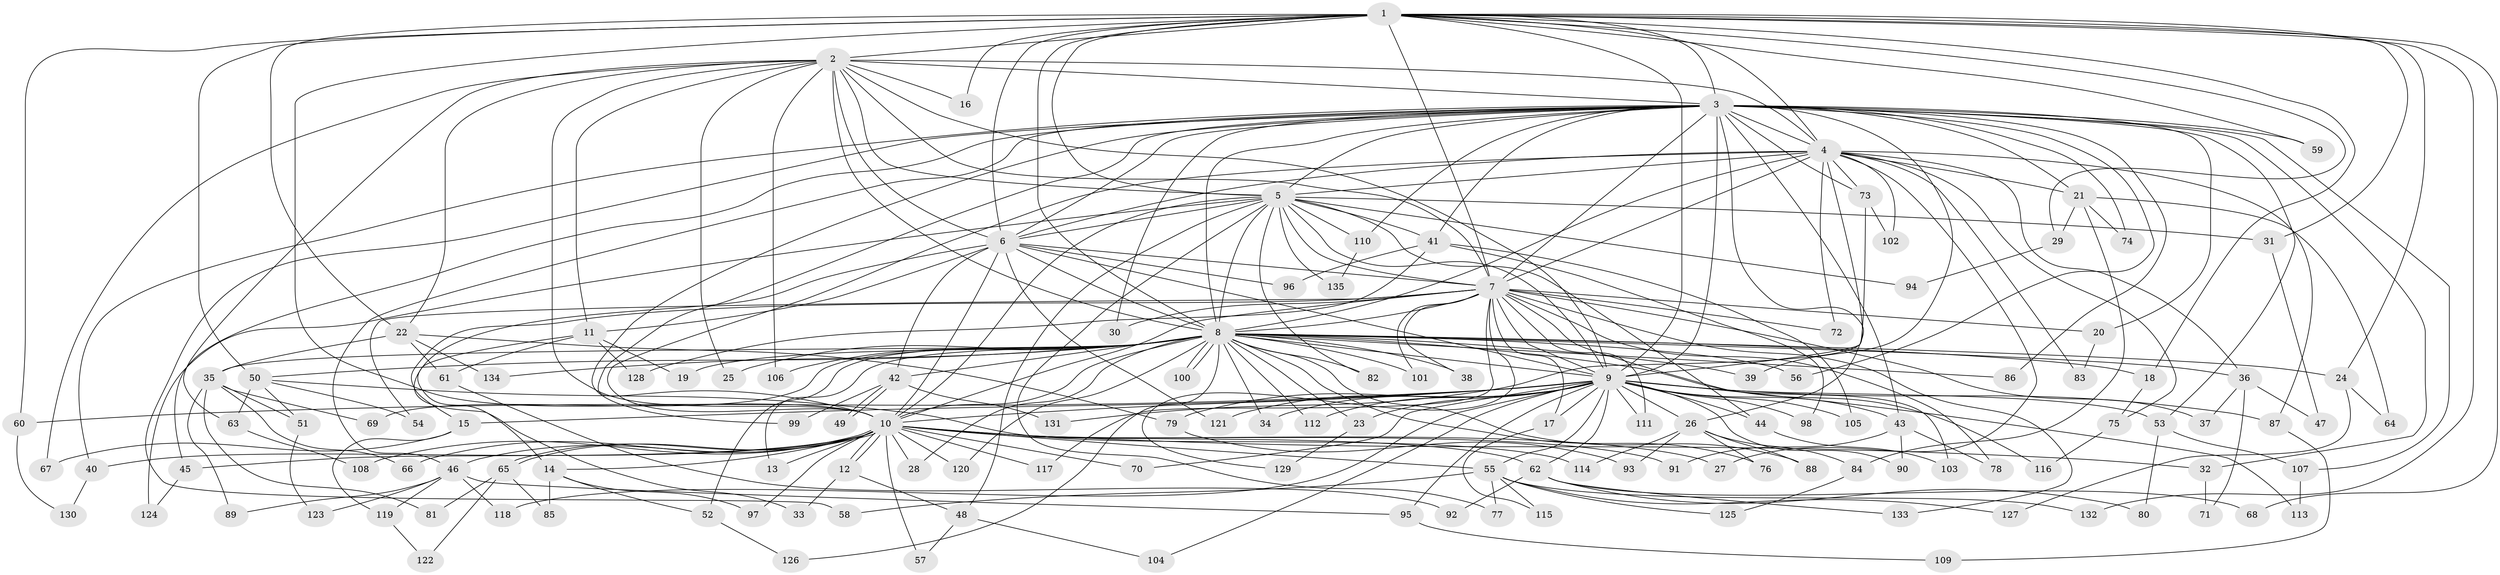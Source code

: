 // coarse degree distribution, {41: 0.009174311926605505, 11: 0.009174311926605505, 34: 0.009174311926605505, 15: 0.009174311926605505, 14: 0.009174311926605505, 20: 0.009174311926605505, 46: 0.009174311926605505, 3: 0.1926605504587156, 2: 0.5504587155963303, 5: 0.06422018348623854, 4: 0.05504587155963303, 6: 0.009174311926605505, 7: 0.03669724770642202, 1: 0.027522935779816515}
// Generated by graph-tools (version 1.1) at 2025/51/02/27/25 19:51:45]
// undirected, 135 vertices, 295 edges
graph export_dot {
graph [start="1"]
  node [color=gray90,style=filled];
  1;
  2;
  3;
  4;
  5;
  6;
  7;
  8;
  9;
  10;
  11;
  12;
  13;
  14;
  15;
  16;
  17;
  18;
  19;
  20;
  21;
  22;
  23;
  24;
  25;
  26;
  27;
  28;
  29;
  30;
  31;
  32;
  33;
  34;
  35;
  36;
  37;
  38;
  39;
  40;
  41;
  42;
  43;
  44;
  45;
  46;
  47;
  48;
  49;
  50;
  51;
  52;
  53;
  54;
  55;
  56;
  57;
  58;
  59;
  60;
  61;
  62;
  63;
  64;
  65;
  66;
  67;
  68;
  69;
  70;
  71;
  72;
  73;
  74;
  75;
  76;
  77;
  78;
  79;
  80;
  81;
  82;
  83;
  84;
  85;
  86;
  87;
  88;
  89;
  90;
  91;
  92;
  93;
  94;
  95;
  96;
  97;
  98;
  99;
  100;
  101;
  102;
  103;
  104;
  105;
  106;
  107;
  108;
  109;
  110;
  111;
  112;
  113;
  114;
  115;
  116;
  117;
  118;
  119;
  120;
  121;
  122;
  123;
  124;
  125;
  126;
  127;
  128;
  129;
  130;
  131;
  132;
  133;
  134;
  135;
  1 -- 2;
  1 -- 3;
  1 -- 4;
  1 -- 5;
  1 -- 6;
  1 -- 7;
  1 -- 8;
  1 -- 9;
  1 -- 10;
  1 -- 16;
  1 -- 18;
  1 -- 22;
  1 -- 24;
  1 -- 29;
  1 -- 31;
  1 -- 50;
  1 -- 59;
  1 -- 60;
  1 -- 68;
  1 -- 132;
  2 -- 3;
  2 -- 4;
  2 -- 5;
  2 -- 6;
  2 -- 7;
  2 -- 8;
  2 -- 9;
  2 -- 10;
  2 -- 11;
  2 -- 16;
  2 -- 22;
  2 -- 25;
  2 -- 63;
  2 -- 67;
  2 -- 106;
  3 -- 4;
  3 -- 5;
  3 -- 6;
  3 -- 7;
  3 -- 8;
  3 -- 9;
  3 -- 10;
  3 -- 20;
  3 -- 21;
  3 -- 26;
  3 -- 30;
  3 -- 32;
  3 -- 39;
  3 -- 40;
  3 -- 41;
  3 -- 43;
  3 -- 45;
  3 -- 46;
  3 -- 53;
  3 -- 56;
  3 -- 58;
  3 -- 59;
  3 -- 73;
  3 -- 74;
  3 -- 86;
  3 -- 99;
  3 -- 107;
  3 -- 110;
  4 -- 5;
  4 -- 6;
  4 -- 7;
  4 -- 8;
  4 -- 9;
  4 -- 10;
  4 -- 21;
  4 -- 27;
  4 -- 36;
  4 -- 72;
  4 -- 73;
  4 -- 75;
  4 -- 83;
  4 -- 87;
  4 -- 102;
  5 -- 6;
  5 -- 7;
  5 -- 8;
  5 -- 9;
  5 -- 10;
  5 -- 31;
  5 -- 41;
  5 -- 44;
  5 -- 48;
  5 -- 77;
  5 -- 82;
  5 -- 94;
  5 -- 110;
  5 -- 124;
  5 -- 135;
  6 -- 7;
  6 -- 8;
  6 -- 9;
  6 -- 10;
  6 -- 11;
  6 -- 33;
  6 -- 42;
  6 -- 96;
  6 -- 121;
  7 -- 8;
  7 -- 9;
  7 -- 10;
  7 -- 15;
  7 -- 17;
  7 -- 20;
  7 -- 30;
  7 -- 37;
  7 -- 38;
  7 -- 54;
  7 -- 72;
  7 -- 78;
  7 -- 101;
  7 -- 103;
  7 -- 111;
  7 -- 117;
  7 -- 129;
  7 -- 133;
  8 -- 9;
  8 -- 10;
  8 -- 13;
  8 -- 18;
  8 -- 19;
  8 -- 23;
  8 -- 24;
  8 -- 25;
  8 -- 28;
  8 -- 34;
  8 -- 35;
  8 -- 36;
  8 -- 38;
  8 -- 39;
  8 -- 42;
  8 -- 50;
  8 -- 52;
  8 -- 56;
  8 -- 69;
  8 -- 76;
  8 -- 82;
  8 -- 86;
  8 -- 88;
  8 -- 100;
  8 -- 100;
  8 -- 101;
  8 -- 106;
  8 -- 112;
  8 -- 116;
  8 -- 120;
  8 -- 126;
  8 -- 134;
  9 -- 10;
  9 -- 15;
  9 -- 17;
  9 -- 23;
  9 -- 26;
  9 -- 34;
  9 -- 43;
  9 -- 44;
  9 -- 53;
  9 -- 55;
  9 -- 60;
  9 -- 62;
  9 -- 70;
  9 -- 79;
  9 -- 87;
  9 -- 90;
  9 -- 95;
  9 -- 98;
  9 -- 104;
  9 -- 105;
  9 -- 111;
  9 -- 112;
  9 -- 113;
  9 -- 118;
  9 -- 121;
  10 -- 12;
  10 -- 12;
  10 -- 13;
  10 -- 14;
  10 -- 27;
  10 -- 28;
  10 -- 32;
  10 -- 40;
  10 -- 45;
  10 -- 46;
  10 -- 55;
  10 -- 57;
  10 -- 62;
  10 -- 65;
  10 -- 65;
  10 -- 66;
  10 -- 70;
  10 -- 91;
  10 -- 97;
  10 -- 108;
  10 -- 117;
  10 -- 120;
  11 -- 14;
  11 -- 19;
  11 -- 61;
  11 -- 128;
  12 -- 33;
  12 -- 48;
  14 -- 52;
  14 -- 85;
  14 -- 97;
  15 -- 67;
  15 -- 119;
  17 -- 115;
  18 -- 75;
  20 -- 83;
  21 -- 29;
  21 -- 64;
  21 -- 74;
  21 -- 84;
  22 -- 35;
  22 -- 61;
  22 -- 79;
  22 -- 134;
  23 -- 129;
  24 -- 64;
  24 -- 127;
  26 -- 76;
  26 -- 84;
  26 -- 88;
  26 -- 93;
  26 -- 114;
  29 -- 94;
  31 -- 47;
  32 -- 71;
  35 -- 51;
  35 -- 66;
  35 -- 69;
  35 -- 81;
  35 -- 89;
  36 -- 37;
  36 -- 47;
  36 -- 71;
  40 -- 130;
  41 -- 96;
  41 -- 98;
  41 -- 105;
  41 -- 128;
  42 -- 49;
  42 -- 49;
  42 -- 99;
  42 -- 131;
  43 -- 78;
  43 -- 90;
  43 -- 91;
  44 -- 103;
  45 -- 124;
  46 -- 89;
  46 -- 95;
  46 -- 118;
  46 -- 119;
  46 -- 123;
  48 -- 57;
  48 -- 104;
  50 -- 51;
  50 -- 54;
  50 -- 63;
  50 -- 114;
  51 -- 123;
  52 -- 126;
  53 -- 80;
  53 -- 107;
  55 -- 58;
  55 -- 77;
  55 -- 115;
  55 -- 125;
  55 -- 127;
  55 -- 132;
  60 -- 130;
  61 -- 92;
  62 -- 68;
  62 -- 80;
  62 -- 92;
  62 -- 133;
  63 -- 108;
  65 -- 81;
  65 -- 85;
  65 -- 122;
  73 -- 102;
  73 -- 131;
  75 -- 116;
  79 -- 93;
  84 -- 125;
  87 -- 109;
  95 -- 109;
  107 -- 113;
  110 -- 135;
  119 -- 122;
}
